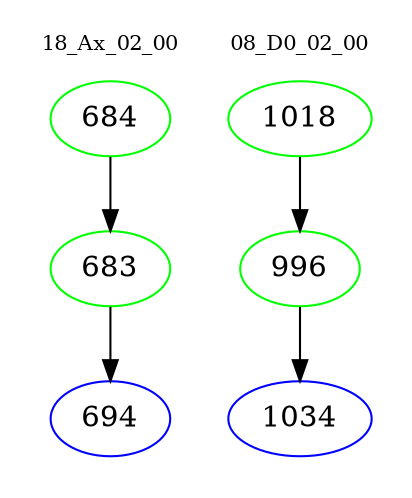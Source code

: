 digraph{
subgraph cluster_0 {
color = white
label = "18_Ax_02_00";
fontsize=10;
T0_684 [label="684", color="green"]
T0_684 -> T0_683 [color="black"]
T0_683 [label="683", color="green"]
T0_683 -> T0_694 [color="black"]
T0_694 [label="694", color="blue"]
}
subgraph cluster_1 {
color = white
label = "08_D0_02_00";
fontsize=10;
T1_1018 [label="1018", color="green"]
T1_1018 -> T1_996 [color="black"]
T1_996 [label="996", color="green"]
T1_996 -> T1_1034 [color="black"]
T1_1034 [label="1034", color="blue"]
}
}

